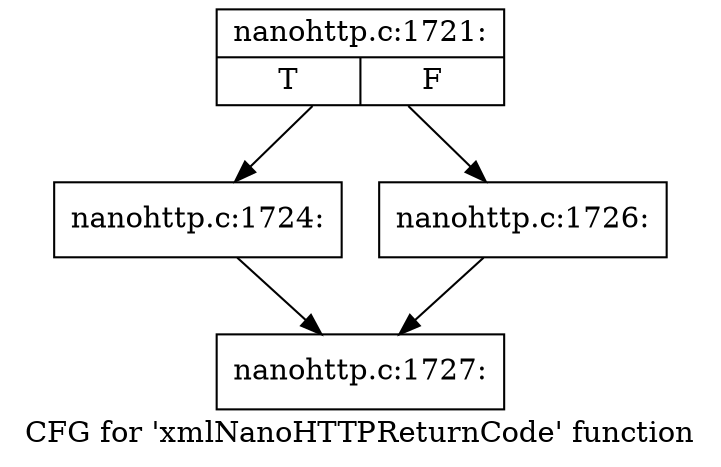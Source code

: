 digraph "CFG for 'xmlNanoHTTPReturnCode' function" {
	label="CFG for 'xmlNanoHTTPReturnCode' function";

	Node0x564de2446480 [shape=record,label="{nanohttp.c:1721:|{<s0>T|<s1>F}}"];
	Node0x564de2446480 -> Node0x564de24472b0;
	Node0x564de2446480 -> Node0x564de2447300;
	Node0x564de24472b0 [shape=record,label="{nanohttp.c:1724:}"];
	Node0x564de24472b0 -> Node0x564de2446900;
	Node0x564de2447300 [shape=record,label="{nanohttp.c:1726:}"];
	Node0x564de2447300 -> Node0x564de2446900;
	Node0x564de2446900 [shape=record,label="{nanohttp.c:1727:}"];
}
